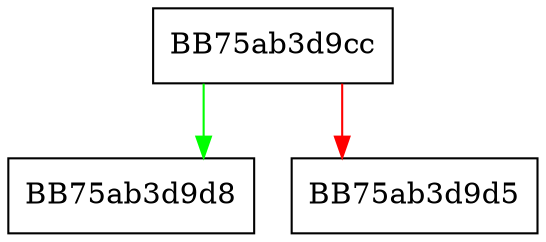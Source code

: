 digraph ShouldSendTelemetry {
  node [shape="box"];
  graph [splines=ortho];
  BB75ab3d9cc -> BB75ab3d9d8 [color="green"];
  BB75ab3d9cc -> BB75ab3d9d5 [color="red"];
}